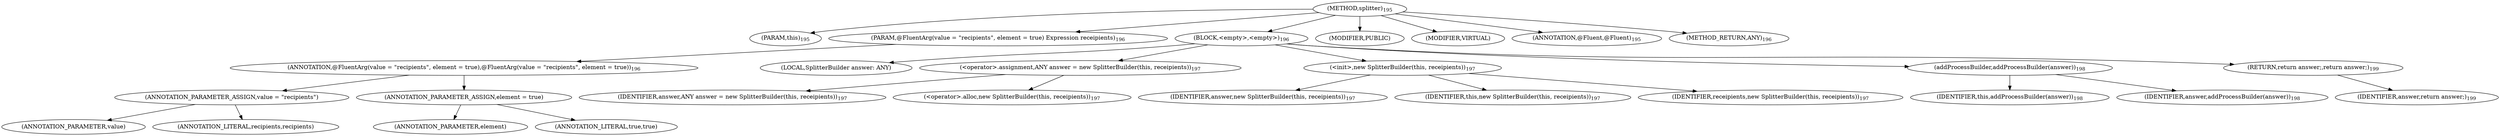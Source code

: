 digraph "splitter" {  
"504" [label = <(METHOD,splitter)<SUB>195</SUB>> ]
"56" [label = <(PARAM,this)<SUB>195</SUB>> ]
"505" [label = <(PARAM,@FluentArg(value = &quot;recipients&quot;, element = true) Expression receipients)<SUB>196</SUB>> ]
"506" [label = <(ANNOTATION,@FluentArg(value = &quot;recipients&quot;, element = true),@FluentArg(value = &quot;recipients&quot;, element = true))<SUB>196</SUB>> ]
"507" [label = <(ANNOTATION_PARAMETER_ASSIGN,value = &quot;recipients&quot;)> ]
"508" [label = <(ANNOTATION_PARAMETER,value)> ]
"509" [label = <(ANNOTATION_LITERAL,recipients,recipients)> ]
"510" [label = <(ANNOTATION_PARAMETER_ASSIGN,element = true)> ]
"511" [label = <(ANNOTATION_PARAMETER,element)> ]
"512" [label = <(ANNOTATION_LITERAL,true,true)> ]
"513" [label = <(BLOCK,&lt;empty&gt;,&lt;empty&gt;)<SUB>196</SUB>> ]
"58" [label = <(LOCAL,SplitterBuilder answer: ANY)> ]
"514" [label = <(&lt;operator&gt;.assignment,ANY answer = new SplitterBuilder(this, receipients))<SUB>197</SUB>> ]
"515" [label = <(IDENTIFIER,answer,ANY answer = new SplitterBuilder(this, receipients))<SUB>197</SUB>> ]
"516" [label = <(&lt;operator&gt;.alloc,new SplitterBuilder(this, receipients))<SUB>197</SUB>> ]
"517" [label = <(&lt;init&gt;,new SplitterBuilder(this, receipients))<SUB>197</SUB>> ]
"57" [label = <(IDENTIFIER,answer,new SplitterBuilder(this, receipients))<SUB>197</SUB>> ]
"55" [label = <(IDENTIFIER,this,new SplitterBuilder(this, receipients))<SUB>197</SUB>> ]
"518" [label = <(IDENTIFIER,receipients,new SplitterBuilder(this, receipients))<SUB>197</SUB>> ]
"519" [label = <(addProcessBuilder,addProcessBuilder(answer))<SUB>198</SUB>> ]
"59" [label = <(IDENTIFIER,this,addProcessBuilder(answer))<SUB>198</SUB>> ]
"520" [label = <(IDENTIFIER,answer,addProcessBuilder(answer))<SUB>198</SUB>> ]
"521" [label = <(RETURN,return answer;,return answer;)<SUB>199</SUB>> ]
"522" [label = <(IDENTIFIER,answer,return answer;)<SUB>199</SUB>> ]
"523" [label = <(MODIFIER,PUBLIC)> ]
"524" [label = <(MODIFIER,VIRTUAL)> ]
"525" [label = <(ANNOTATION,@Fluent,@Fluent)<SUB>195</SUB>> ]
"526" [label = <(METHOD_RETURN,ANY)<SUB>196</SUB>> ]
  "504" -> "56" 
  "504" -> "505" 
  "504" -> "513" 
  "504" -> "523" 
  "504" -> "524" 
  "504" -> "525" 
  "504" -> "526" 
  "505" -> "506" 
  "506" -> "507" 
  "506" -> "510" 
  "507" -> "508" 
  "507" -> "509" 
  "510" -> "511" 
  "510" -> "512" 
  "513" -> "58" 
  "513" -> "514" 
  "513" -> "517" 
  "513" -> "519" 
  "513" -> "521" 
  "514" -> "515" 
  "514" -> "516" 
  "517" -> "57" 
  "517" -> "55" 
  "517" -> "518" 
  "519" -> "59" 
  "519" -> "520" 
  "521" -> "522" 
}
